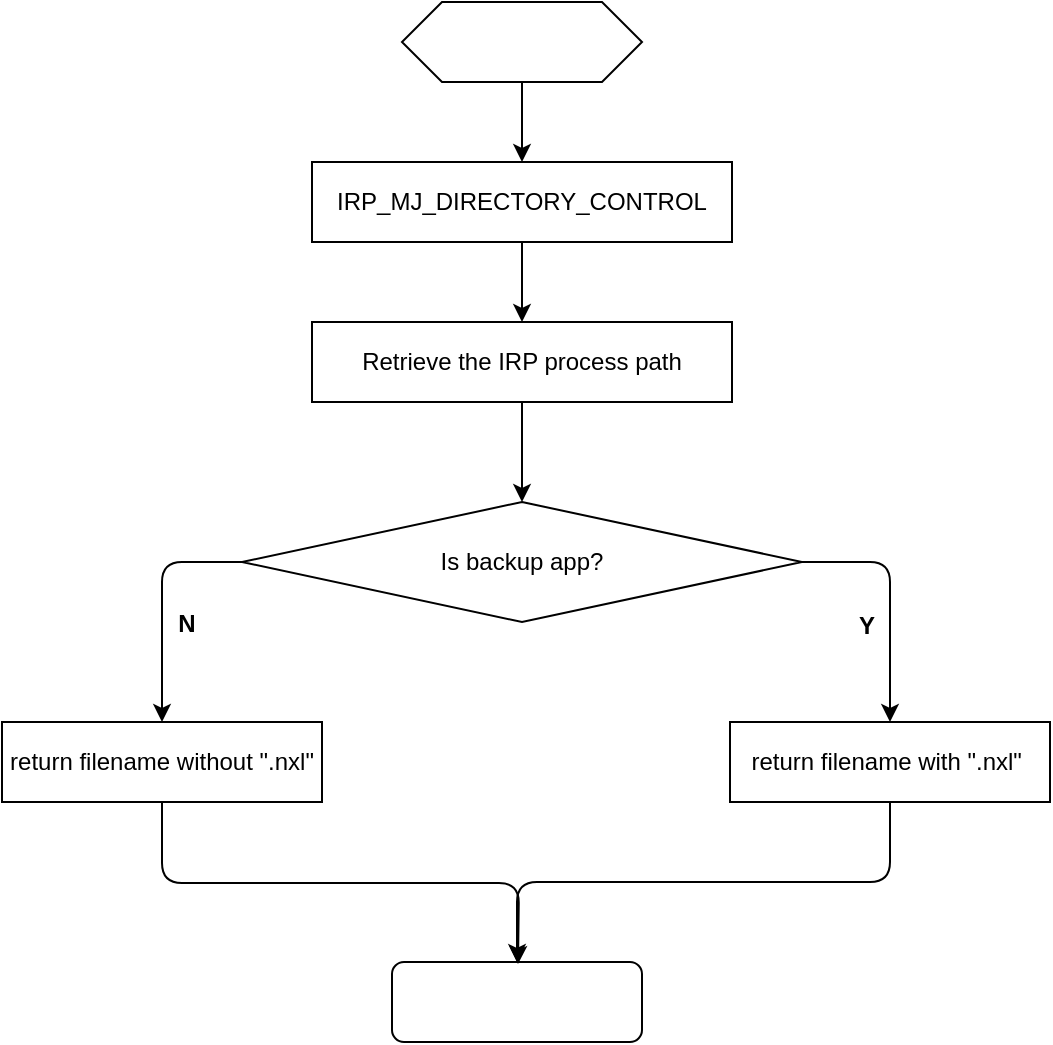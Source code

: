 <mxfile version="14.5.4" type="github">
  <diagram id="3b7WO4rr_zLypw5os_rb" name="Page-1">
    <mxGraphModel dx="1422" dy="789" grid="1" gridSize="10" guides="1" tooltips="1" connect="1" arrows="1" fold="1" page="1" pageScale="1" pageWidth="850" pageHeight="1100" math="0" shadow="0">
      <root>
        <mxCell id="0" />
        <mxCell id="1" parent="0" />
        <mxCell id="-3tM-keVwTwwfNCp3LF9-14" value="" style="edgeStyle=orthogonalEdgeStyle;rounded=0;orthogonalLoop=1;jettySize=auto;html=1;" edge="1" parent="1" source="-3tM-keVwTwwfNCp3LF9-1" target="-3tM-keVwTwwfNCp3LF9-2">
          <mxGeometry relative="1" as="geometry" />
        </mxCell>
        <mxCell id="-3tM-keVwTwwfNCp3LF9-1" value="" style="shape=hexagon;perimeter=hexagonPerimeter2;whiteSpace=wrap;html=1;fixedSize=1;" vertex="1" parent="1">
          <mxGeometry x="310" y="80" width="120" height="40" as="geometry" />
        </mxCell>
        <mxCell id="-3tM-keVwTwwfNCp3LF9-15" value="" style="edgeStyle=orthogonalEdgeStyle;rounded=0;orthogonalLoop=1;jettySize=auto;html=1;" edge="1" parent="1" source="-3tM-keVwTwwfNCp3LF9-2" target="-3tM-keVwTwwfNCp3LF9-13">
          <mxGeometry relative="1" as="geometry" />
        </mxCell>
        <mxCell id="-3tM-keVwTwwfNCp3LF9-2" value="IRP_MJ_DIRECTORY_CONTROL" style="rounded=0;whiteSpace=wrap;html=1;" vertex="1" parent="1">
          <mxGeometry x="265" y="160" width="210" height="40" as="geometry" />
        </mxCell>
        <mxCell id="-3tM-keVwTwwfNCp3LF9-3" value="Is backup app?" style="rhombus;whiteSpace=wrap;html=1;" vertex="1" parent="1">
          <mxGeometry x="230" y="330" width="280" height="60" as="geometry" />
        </mxCell>
        <mxCell id="-3tM-keVwTwwfNCp3LF9-4" value="" style="rounded=1;whiteSpace=wrap;html=1;" vertex="1" parent="1">
          <mxGeometry x="305" y="560" width="125" height="40" as="geometry" />
        </mxCell>
        <mxCell id="-3tM-keVwTwwfNCp3LF9-5" value="return filename without &quot;.nxl&quot;" style="rounded=0;whiteSpace=wrap;html=1;" vertex="1" parent="1">
          <mxGeometry x="110" y="440" width="160" height="40" as="geometry" />
        </mxCell>
        <mxCell id="-3tM-keVwTwwfNCp3LF9-6" value="return filename with &quot;.nxl&quot;&amp;nbsp;" style="rounded=0;whiteSpace=wrap;html=1;" vertex="1" parent="1">
          <mxGeometry x="474" y="440" width="160" height="40" as="geometry" />
        </mxCell>
        <mxCell id="-3tM-keVwTwwfNCp3LF9-16" value="" style="edgeStyle=orthogonalEdgeStyle;rounded=0;orthogonalLoop=1;jettySize=auto;html=1;" edge="1" parent="1" source="-3tM-keVwTwwfNCp3LF9-13" target="-3tM-keVwTwwfNCp3LF9-3">
          <mxGeometry relative="1" as="geometry" />
        </mxCell>
        <mxCell id="-3tM-keVwTwwfNCp3LF9-13" value="Retrieve the IRP process path" style="rounded=0;whiteSpace=wrap;html=1;" vertex="1" parent="1">
          <mxGeometry x="265" y="240" width="210" height="40" as="geometry" />
        </mxCell>
        <mxCell id="-3tM-keVwTwwfNCp3LF9-17" value="" style="endArrow=classic;html=1;exitX=0;exitY=0.5;exitDx=0;exitDy=0;entryX=0.5;entryY=0;entryDx=0;entryDy=0;edgeStyle=orthogonalEdgeStyle;" edge="1" parent="1" source="-3tM-keVwTwwfNCp3LF9-3" target="-3tM-keVwTwwfNCp3LF9-5">
          <mxGeometry width="50" height="50" relative="1" as="geometry">
            <mxPoint x="400" y="310" as="sourcePoint" />
            <mxPoint x="450" y="260" as="targetPoint" />
          </mxGeometry>
        </mxCell>
        <mxCell id="-3tM-keVwTwwfNCp3LF9-18" value="" style="endArrow=classic;html=1;exitX=1;exitY=0.5;exitDx=0;exitDy=0;edgeStyle=orthogonalEdgeStyle;" edge="1" parent="1" source="-3tM-keVwTwwfNCp3LF9-3" target="-3tM-keVwTwwfNCp3LF9-6">
          <mxGeometry width="50" height="50" relative="1" as="geometry">
            <mxPoint x="400" y="310" as="sourcePoint" />
            <mxPoint x="450" y="260" as="targetPoint" />
          </mxGeometry>
        </mxCell>
        <mxCell id="-3tM-keVwTwwfNCp3LF9-19" value="" style="endArrow=classic;html=1;exitX=0.5;exitY=1;exitDx=0;exitDy=0;edgeStyle=orthogonalEdgeStyle;" edge="1" parent="1" source="-3tM-keVwTwwfNCp3LF9-5">
          <mxGeometry width="50" height="50" relative="1" as="geometry">
            <mxPoint x="190" y="490" as="sourcePoint" />
            <mxPoint x="368" y="561" as="targetPoint" />
          </mxGeometry>
        </mxCell>
        <mxCell id="-3tM-keVwTwwfNCp3LF9-20" value="" style="endArrow=classic;html=1;exitX=0.5;exitY=1;exitDx=0;exitDy=0;entryX=0.5;entryY=0;entryDx=0;entryDy=0;edgeStyle=orthogonalEdgeStyle;" edge="1" parent="1" source="-3tM-keVwTwwfNCp3LF9-6" target="-3tM-keVwTwwfNCp3LF9-4">
          <mxGeometry width="50" height="50" relative="1" as="geometry">
            <mxPoint x="400" y="310" as="sourcePoint" />
            <mxPoint x="450" y="260" as="targetPoint" />
          </mxGeometry>
        </mxCell>
        <mxCell id="-3tM-keVwTwwfNCp3LF9-22" value="&lt;b&gt;N&lt;/b&gt;" style="text;html=1;align=center;verticalAlign=middle;resizable=0;points=[];autosize=1;" vertex="1" parent="1">
          <mxGeometry x="192" y="381" width="20" height="20" as="geometry" />
        </mxCell>
        <mxCell id="-3tM-keVwTwwfNCp3LF9-23" value="&lt;b&gt;Y&lt;/b&gt;" style="text;html=1;align=center;verticalAlign=middle;resizable=0;points=[];autosize=1;" vertex="1" parent="1">
          <mxGeometry x="532" y="382" width="20" height="20" as="geometry" />
        </mxCell>
      </root>
    </mxGraphModel>
  </diagram>
</mxfile>
